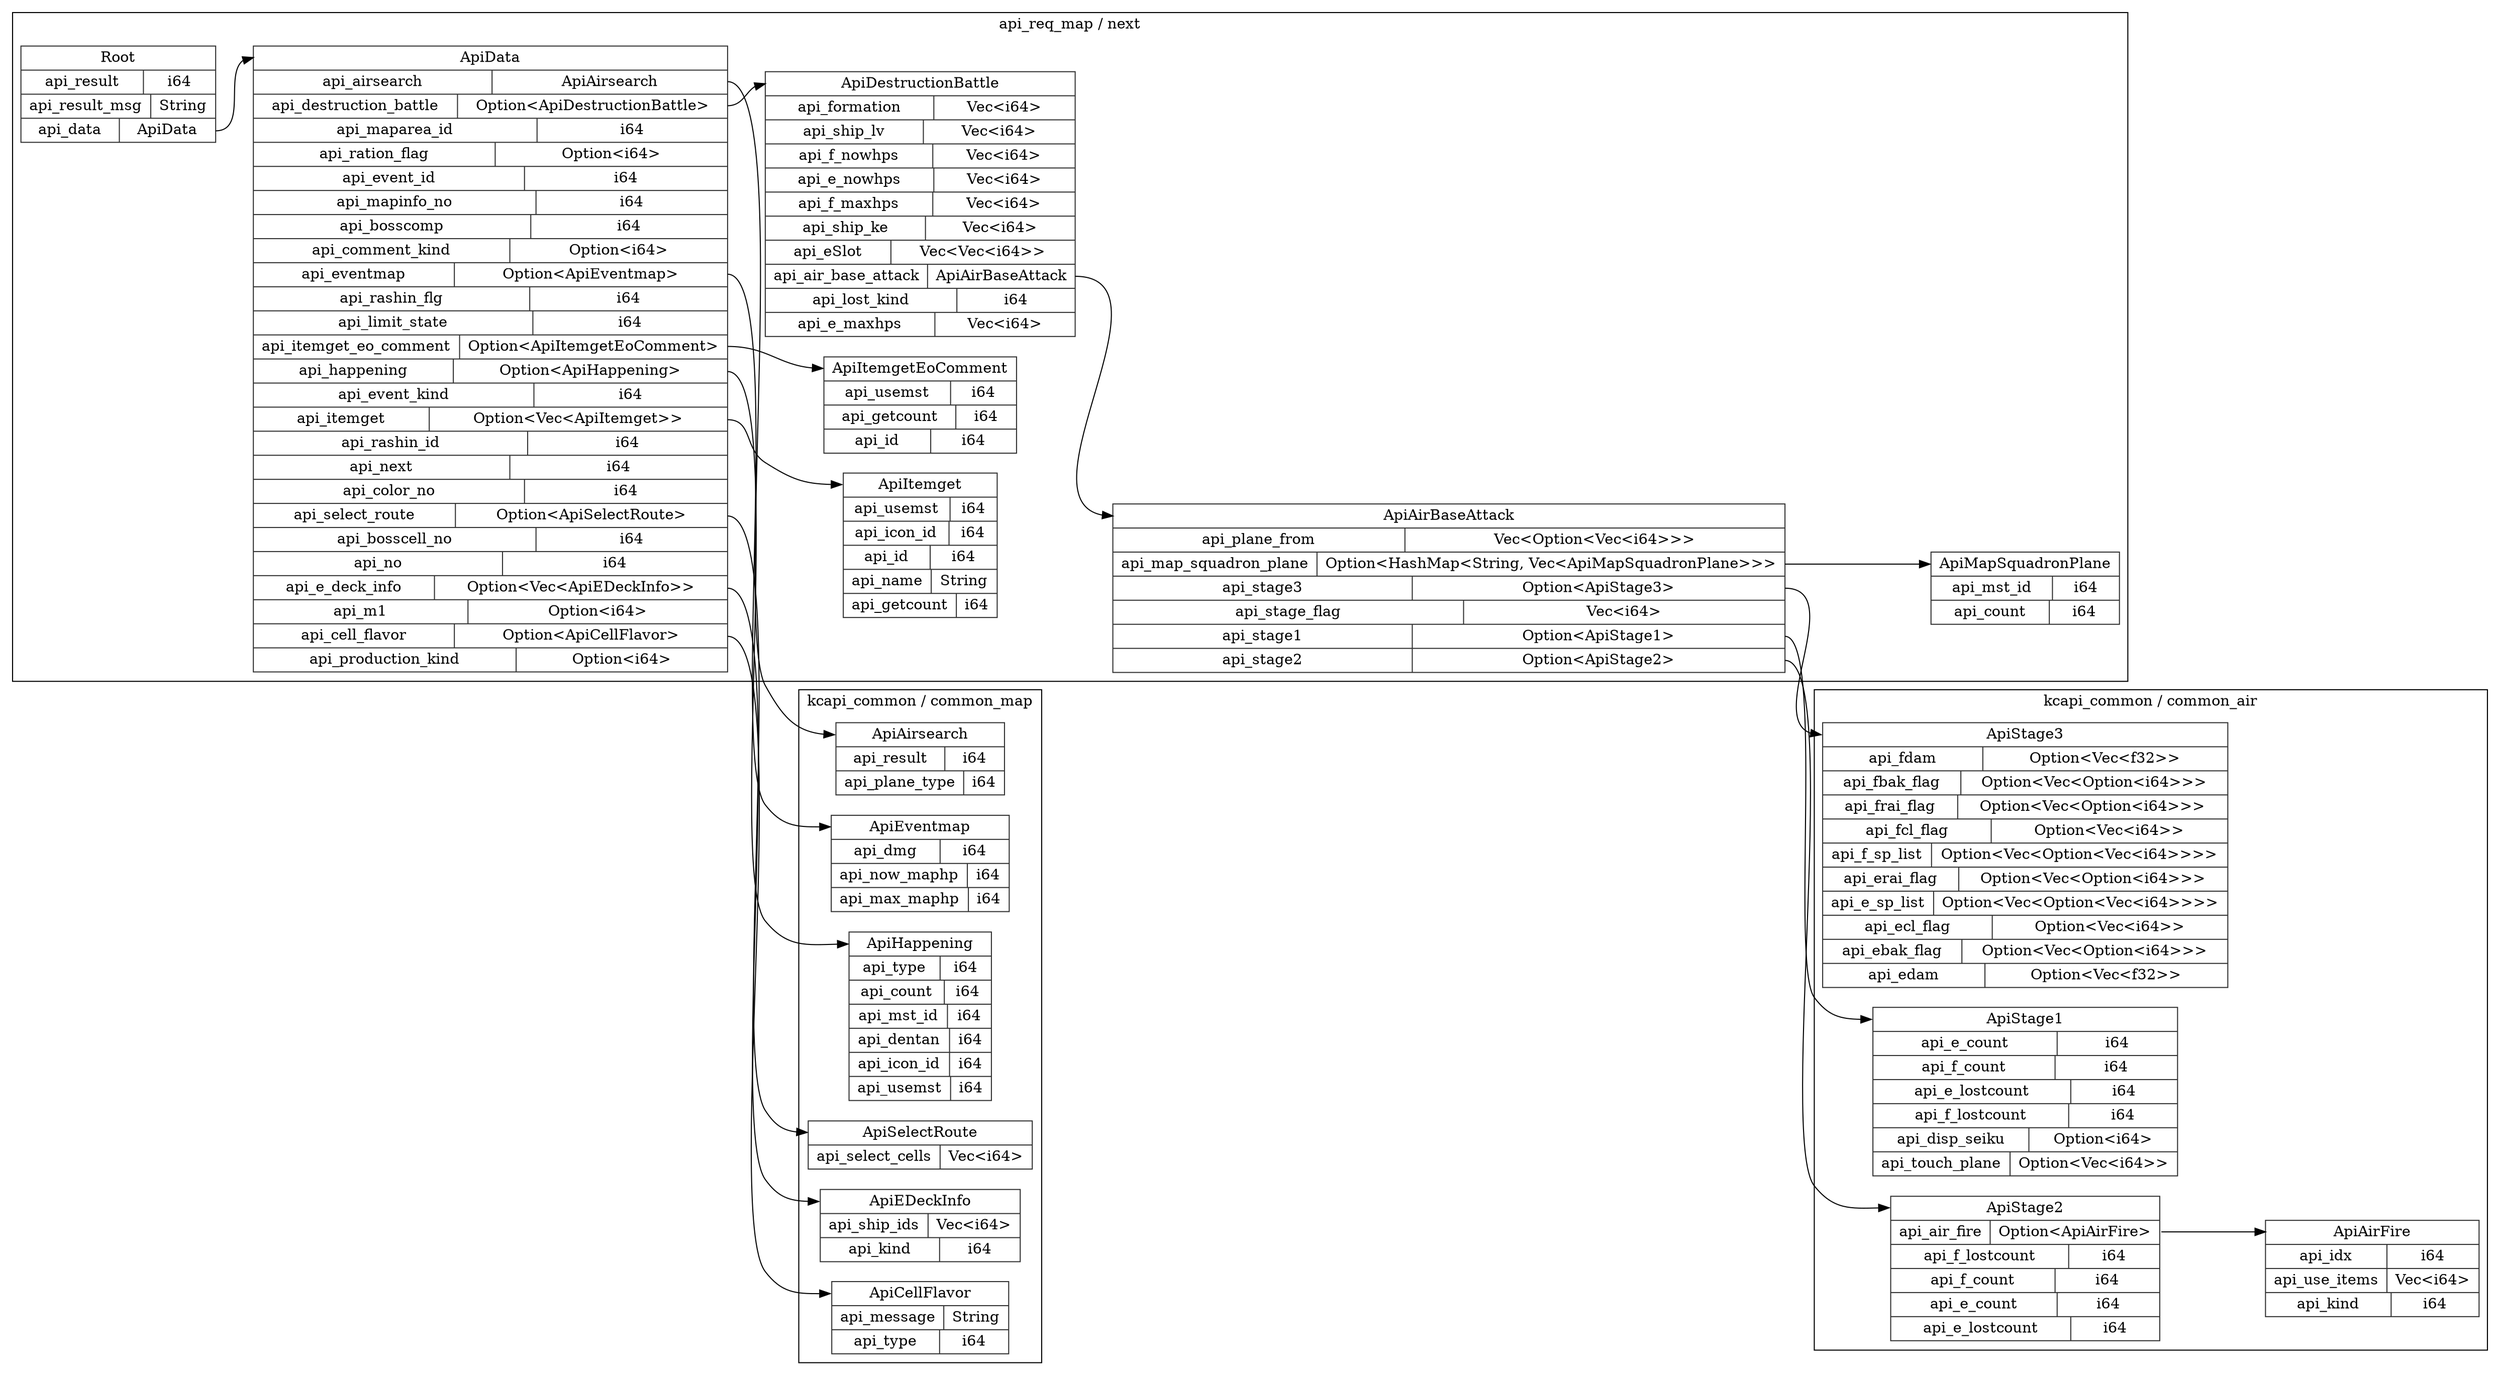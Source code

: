 digraph {
  rankdir=LR;
  subgraph cluster_0 {
    label="api_req_map / next";
    node [style="filled", color=white, style="solid", color=gray20];
    api_req_map__next__ApiData [label="<ApiData> ApiData  | { api_airsearch | <api_airsearch> ApiAirsearch } | { api_destruction_battle | <api_destruction_battle> Option\<ApiDestructionBattle\> } | { api_maparea_id | <api_maparea_id> i64 } | { api_ration_flag | <api_ration_flag> Option\<i64\> } | { api_event_id | <api_event_id> i64 } | { api_mapinfo_no | <api_mapinfo_no> i64 } | { api_bosscomp | <api_bosscomp> i64 } | { api_comment_kind | <api_comment_kind> Option\<i64\> } | { api_eventmap | <api_eventmap> Option\<ApiEventmap\> } | { api_rashin_flg | <api_rashin_flg> i64 } | { api_limit_state | <api_limit_state> i64 } | { api_itemget_eo_comment | <api_itemget_eo_comment> Option\<ApiItemgetEoComment\> } | { api_happening | <api_happening> Option\<ApiHappening\> } | { api_event_kind | <api_event_kind> i64 } | { api_itemget | <api_itemget> Option\<Vec\<ApiItemget\>\> } | { api_rashin_id | <api_rashin_id> i64 } | { api_next | <api_next> i64 } | { api_color_no | <api_color_no> i64 } | { api_select_route | <api_select_route> Option\<ApiSelectRoute\> } | { api_bosscell_no | <api_bosscell_no> i64 } | { api_no | <api_no> i64 } | { api_e_deck_info | <api_e_deck_info> Option\<Vec\<ApiEDeckInfo\>\> } | { api_m1 | <api_m1> Option\<i64\> } | { api_cell_flavor | <api_cell_flavor> Option\<ApiCellFlavor\> } | { api_production_kind | <api_production_kind> Option\<i64\> }", shape=record];
    api_req_map__next__ApiDestructionBattle;
    api_req_map__next__ApiData:api_destruction_battle:e -> api_req_map__next__ApiDestructionBattle:ApiDestructionBattle:w;
    api_req_map__next__ApiItemgetEoComment;
    api_req_map__next__ApiData:api_itemget_eo_comment:e -> api_req_map__next__ApiItemgetEoComment:ApiItemgetEoComment:w;
    api_req_map__next__ApiItemget;
    api_req_map__next__ApiData:api_itemget:e -> api_req_map__next__ApiItemget:ApiItemget:w;
    api_req_map__next__ApiItemget [label="<ApiItemget> ApiItemget  | { api_usemst | <api_usemst> i64 } | { api_icon_id | <api_icon_id> i64 } | { api_id | <api_id> i64 } | { api_name | <api_name> String } | { api_getcount | <api_getcount> i64 }", shape=record];
    api_req_map__next__ApiMapSquadronPlane [label="<ApiMapSquadronPlane> ApiMapSquadronPlane  | { api_mst_id | <api_mst_id> i64 } | { api_count | <api_count> i64 }", shape=record];
    api_req_map__next__ApiAirBaseAttack [label="<ApiAirBaseAttack> ApiAirBaseAttack  | { api_plane_from | <api_plane_from> Vec\<Option\<Vec\<i64\>\>\> } | { api_map_squadron_plane | <api_map_squadron_plane> Option\<HashMap\<String, Vec\<ApiMapSquadronPlane\>\>\> } | { api_stage3 | <api_stage3> Option\<ApiStage3\> } | { api_stage_flag | <api_stage_flag> Vec\<i64\> } | { api_stage1 | <api_stage1> Option\<ApiStage1\> } | { api_stage2 | <api_stage2> Option\<ApiStage2\> }", shape=record];
    api_req_map__next__ApiAirBaseAttack:api_map_squadron_plane:e -> api_req_map__next__ApiMapSquadronPlane:ApiMapSquadronPlane:w;
    api_req_map__next__Root [label="<Root> Root  | { api_result | <api_result> i64 } | { api_result_msg | <api_result_msg> String } | { api_data | <api_data> ApiData }", shape=record];
    api_req_map__next__Root:api_data:e -> api_req_map__next__ApiData:ApiData:w;
    api_req_map__next__ApiDestructionBattle [label="<ApiDestructionBattle> ApiDestructionBattle  | { api_formation | <api_formation> Vec\<i64\> } | { api_ship_lv | <api_ship_lv> Vec\<i64\> } | { api_f_nowhps | <api_f_nowhps> Vec\<i64\> } | { api_e_nowhps | <api_e_nowhps> Vec\<i64\> } | { api_f_maxhps | <api_f_maxhps> Vec\<i64\> } | { api_ship_ke | <api_ship_ke> Vec\<i64\> } | { api_eSlot | <api_eSlot> Vec\<Vec\<i64\>\> } | { api_air_base_attack | <api_air_base_attack> ApiAirBaseAttack } | { api_lost_kind | <api_lost_kind> i64 } | { api_e_maxhps | <api_e_maxhps> Vec\<i64\> }", shape=record];
    api_req_map__next__ApiDestructionBattle:api_air_base_attack:e -> api_req_map__next__ApiAirBaseAttack:ApiAirBaseAttack:w;
    api_req_map__next__ApiItemgetEoComment [label="<ApiItemgetEoComment> ApiItemgetEoComment  | { api_usemst | <api_usemst> i64 } | { api_getcount | <api_getcount> i64 } | { api_id | <api_id> i64 }", shape=record];
  }
  subgraph cluster_1 {
    label="kcapi_common / common_air";
    node [style="filled", color=white, style="solid", color=gray20];
    kcapi_common__common_air__ApiStage3 [label="<ApiStage3> ApiStage3  | { api_fdam | <api_fdam> Option\<Vec\<f32\>\> } | { api_fbak_flag | <api_fbak_flag> Option\<Vec\<Option\<i64\>\>\> } | { api_frai_flag | <api_frai_flag> Option\<Vec\<Option\<i64\>\>\> } | { api_fcl_flag | <api_fcl_flag> Option\<Vec\<i64\>\> } | { api_f_sp_list | <api_f_sp_list> Option\<Vec\<Option\<Vec\<i64\>\>\>\> } | { api_erai_flag | <api_erai_flag> Option\<Vec\<Option\<i64\>\>\> } | { api_e_sp_list | <api_e_sp_list> Option\<Vec\<Option\<Vec\<i64\>\>\>\> } | { api_ecl_flag | <api_ecl_flag> Option\<Vec\<i64\>\> } | { api_ebak_flag | <api_ebak_flag> Option\<Vec\<Option\<i64\>\>\> } | { api_edam | <api_edam> Option\<Vec\<f32\>\> }", shape=record];
    kcapi_common__common_air__ApiStage1 [label="<ApiStage1> ApiStage1  | { api_e_count | <api_e_count> i64 } | { api_f_count | <api_f_count> i64 } | { api_e_lostcount | <api_e_lostcount> i64 } | { api_f_lostcount | <api_f_lostcount> i64 } | { api_disp_seiku | <api_disp_seiku> Option\<i64\> } | { api_touch_plane | <api_touch_plane> Option\<Vec\<i64\>\> }", shape=record];
    kcapi_common__common_air__ApiStage2 [label="<ApiStage2> ApiStage2  | { api_air_fire | <api_air_fire> Option\<ApiAirFire\> } | { api_f_lostcount | <api_f_lostcount> i64 } | { api_f_count | <api_f_count> i64 } | { api_e_count | <api_e_count> i64 } | { api_e_lostcount | <api_e_lostcount> i64 }", shape=record];
    kcapi_common__common_air__ApiAirFire;
    kcapi_common__common_air__ApiStage2:api_air_fire:e -> kcapi_common__common_air__ApiAirFire:ApiAirFire:w;
    kcapi_common__common_air__ApiAirFire [label="<ApiAirFire> ApiAirFire  | { api_idx | <api_idx> i64 } | { api_use_items | <api_use_items> Vec\<i64\> } | { api_kind | <api_kind> i64 }", shape=record];
  }
  subgraph cluster_2 {
    label="kcapi_common / common_map";
    node [style="filled", color=white, style="solid", color=gray20];
    kcapi_common__common_map__ApiAirsearch [label="<ApiAirsearch> ApiAirsearch  | { api_result | <api_result> i64 } | { api_plane_type | <api_plane_type> i64 }", shape=record];
    kcapi_common__common_map__ApiEventmap [label="<ApiEventmap> ApiEventmap  | { api_dmg | <api_dmg> i64 } | { api_now_maphp | <api_now_maphp> i64 } | { api_max_maphp | <api_max_maphp> i64 }", shape=record];
    kcapi_common__common_map__ApiHappening [label="<ApiHappening> ApiHappening  | { api_type | <api_type> i64 } | { api_count | <api_count> i64 } | { api_mst_id | <api_mst_id> i64 } | { api_dentan | <api_dentan> i64 } | { api_icon_id | <api_icon_id> i64 } | { api_usemst | <api_usemst> i64 }", shape=record];
    kcapi_common__common_map__ApiSelectRoute [label="<ApiSelectRoute> ApiSelectRoute  | { api_select_cells | <api_select_cells> Vec\<i64\> }", shape=record];
    kcapi_common__common_map__ApiEDeckInfo [label="<ApiEDeckInfo> ApiEDeckInfo  | { api_ship_ids | <api_ship_ids> Vec\<i64\> } | { api_kind | <api_kind> i64 }", shape=record];
    kcapi_common__common_map__ApiCellFlavor [label="<ApiCellFlavor> ApiCellFlavor  | { api_message | <api_message> String } | { api_type | <api_type> i64 }", shape=record];
  }
  api_req_map__next__ApiData:api_airsearch:e -> kcapi_common__common_map__ApiAirsearch:ApiAirsearch:w;
  api_req_map__next__ApiData:api_eventmap:e -> kcapi_common__common_map__ApiEventmap:ApiEventmap:w;
  api_req_map__next__ApiData:api_happening:e -> kcapi_common__common_map__ApiHappening:ApiHappening:w;
  api_req_map__next__ApiData:api_select_route:e -> kcapi_common__common_map__ApiSelectRoute:ApiSelectRoute:w;
  api_req_map__next__ApiData:api_e_deck_info:e -> kcapi_common__common_map__ApiEDeckInfo:ApiEDeckInfo:w;
  api_req_map__next__ApiData:api_cell_flavor:e -> kcapi_common__common_map__ApiCellFlavor:ApiCellFlavor:w;
  api_req_map__next__ApiAirBaseAttack:api_stage3:e -> kcapi_common__common_air__ApiStage3:ApiStage3:w;
  api_req_map__next__ApiAirBaseAttack:api_stage1:e -> kcapi_common__common_air__ApiStage1:ApiStage1:w;
  api_req_map__next__ApiAirBaseAttack:api_stage2:e -> kcapi_common__common_air__ApiStage2:ApiStage2:w;
}

